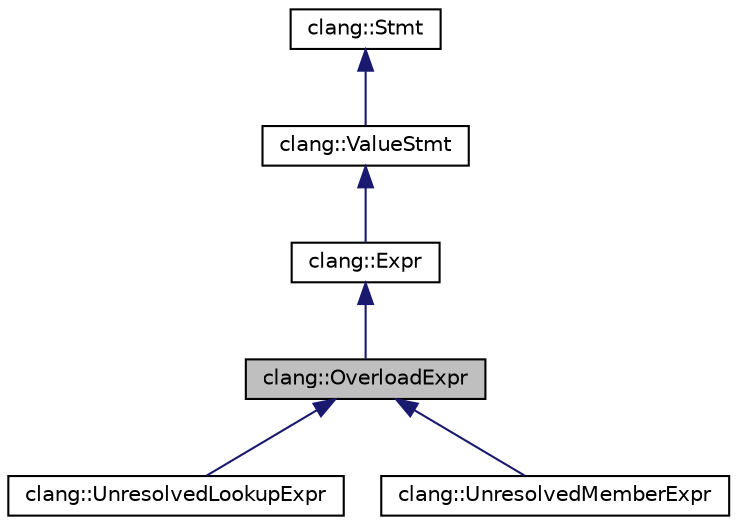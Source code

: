 digraph "clang::OverloadExpr"
{
 // LATEX_PDF_SIZE
  bgcolor="transparent";
  edge [fontname="Helvetica",fontsize="10",labelfontname="Helvetica",labelfontsize="10"];
  node [fontname="Helvetica",fontsize="10",shape=record];
  Node1 [label="clang::OverloadExpr",height=0.2,width=0.4,color="black", fillcolor="grey75", style="filled", fontcolor="black",tooltip="A reference to an overloaded function set, either an UnresolvedLookupExpr or an UnresolvedMemberExpr."];
  Node2 -> Node1 [dir="back",color="midnightblue",fontsize="10",style="solid",fontname="Helvetica"];
  Node2 [label="clang::Expr",height=0.2,width=0.4,color="black",URL="$classclang_1_1Expr.html",tooltip="This represents one expression."];
  Node3 -> Node2 [dir="back",color="midnightblue",fontsize="10",style="solid",fontname="Helvetica"];
  Node3 [label="clang::ValueStmt",height=0.2,width=0.4,color="black",URL="$classclang_1_1ValueStmt.html",tooltip="Represents a statement that could possibly have a value and type."];
  Node4 -> Node3 [dir="back",color="midnightblue",fontsize="10",style="solid",fontname="Helvetica"];
  Node4 [label="clang::Stmt",height=0.2,width=0.4,color="black",URL="$classclang_1_1Stmt.html",tooltip="Stmt - This represents one statement."];
  Node1 -> Node5 [dir="back",color="midnightblue",fontsize="10",style="solid",fontname="Helvetica"];
  Node5 [label="clang::UnresolvedLookupExpr",height=0.2,width=0.4,color="black",URL="$classclang_1_1UnresolvedLookupExpr.html",tooltip="A reference to a name which we were able to look up during parsing but could not resolve to a specifi..."];
  Node1 -> Node6 [dir="back",color="midnightblue",fontsize="10",style="solid",fontname="Helvetica"];
  Node6 [label="clang::UnresolvedMemberExpr",height=0.2,width=0.4,color="black",URL="$classclang_1_1UnresolvedMemberExpr.html",tooltip="Represents a C++ member access expression for which lookup produced a set of overloaded functions."];
}
